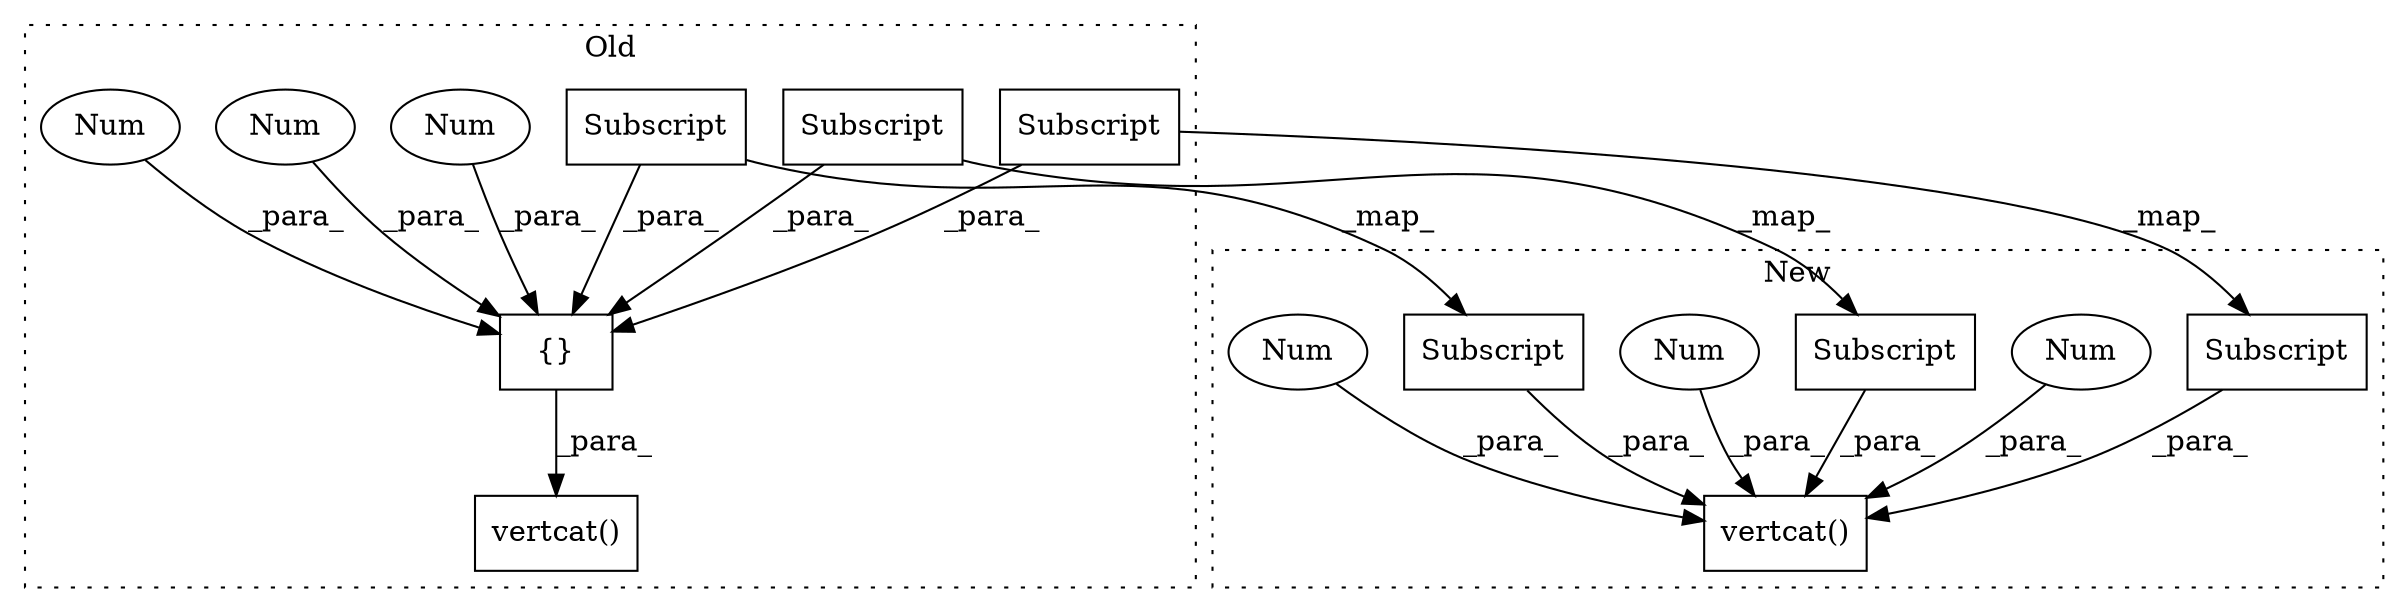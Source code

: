 digraph G {
subgraph cluster0 {
1 [label="vertcat()" a="75" s="16143,16237" l="34,18" shape="box"];
3 [label="{}" a="59" s="16177,16236" l="1,0" shape="box"];
4 [label="Subscript" a="63" s="16204,0" l="15,0" shape="box"];
8 [label="Subscript" a="63" s="16187,0" l="15,0" shape="box"];
11 [label="Subscript" a="63" s="16221,0" l="15,0" shape="box"];
12 [label="Num" a="76" s="16184" l="1" shape="ellipse"];
14 [label="Num" a="76" s="16181" l="1" shape="ellipse"];
15 [label="Num" a="76" s="16178" l="1" shape="ellipse"];
label = "Old";
style="dotted";
}
subgraph cluster1 {
2 [label="vertcat()" a="75" s="16167,16259" l="34,18" shape="box"];
5 [label="Subscript" a="63" s="16227,0" l="15,0" shape="box"];
6 [label="Num" a="76" s="16201" l="1" shape="ellipse"];
7 [label="Subscript" a="63" s="16210,0" l="15,0" shape="box"];
9 [label="Num" a="76" s="16204" l="1" shape="ellipse"];
10 [label="Subscript" a="63" s="16244,0" l="15,0" shape="box"];
13 [label="Num" a="76" s="16207" l="1" shape="ellipse"];
label = "New";
style="dotted";
}
3 -> 1 [label="_para_"];
4 -> 3 [label="_para_"];
4 -> 5 [label="_map_"];
5 -> 2 [label="_para_"];
6 -> 2 [label="_para_"];
7 -> 2 [label="_para_"];
8 -> 7 [label="_map_"];
8 -> 3 [label="_para_"];
9 -> 2 [label="_para_"];
10 -> 2 [label="_para_"];
11 -> 10 [label="_map_"];
11 -> 3 [label="_para_"];
12 -> 3 [label="_para_"];
13 -> 2 [label="_para_"];
14 -> 3 [label="_para_"];
15 -> 3 [label="_para_"];
}